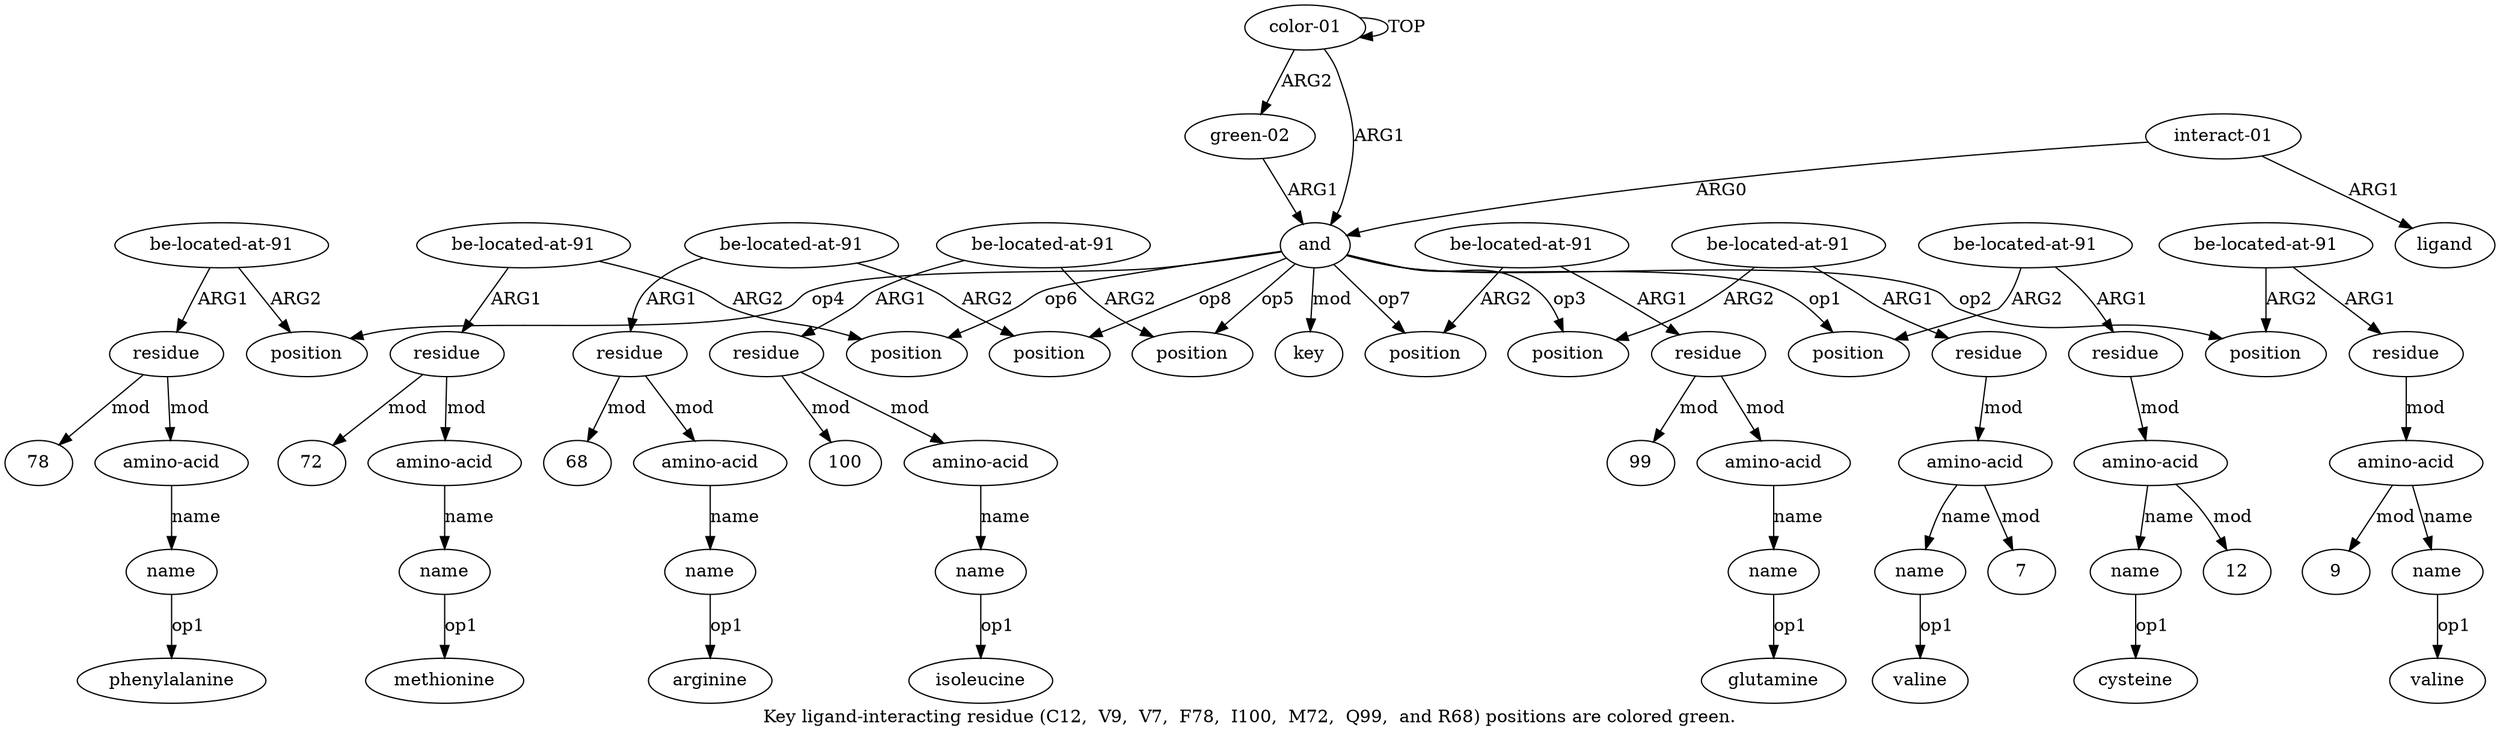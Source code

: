 digraph  {
	graph [label="Key ligand-interacting residue (C12,  V9,  V7,  F78,  I100,  M72,  Q99,  and R68) positions are colored green."];
	node [label="\N"];
	a20	 [color=black,
		gold_ind=20,
		gold_label="amino-acid",
		label="amino-acid",
		test_ind=20,
		test_label="amino-acid"];
	a21	 [color=black,
		gold_ind=21,
		gold_label=name,
		label=name,
		test_ind=21,
		test_label=name];
	a20 -> a21 [key=0,
	color=black,
	gold_label=name,
	label=name,
	test_label=name];
"a21 phenylalanine" [color=black,
	gold_ind=-1,
	gold_label=phenylalanine,
	label=phenylalanine,
	test_ind=-1,
	test_label=phenylalanine];
a21 -> "a21 phenylalanine" [key=0,
color=black,
gold_label=op1,
label=op1,
test_label=op1];
a22 [color=black,
gold_ind=22,
gold_label=position,
label=position,
test_ind=22,
test_label=position];
a23 [color=black,
gold_ind=23,
gold_label="be-located-at-91",
label="be-located-at-91",
test_ind=23,
test_label="be-located-at-91"];
a23 -> a22 [key=0,
color=black,
gold_label=ARG2,
label=ARG2,
test_label=ARG2];
a24 [color=black,
gold_ind=24,
gold_label=residue,
label=residue,
test_ind=24,
test_label=residue];
a23 -> a24 [key=0,
color=black,
gold_label=ARG1,
label=ARG1,
test_label=ARG1];
a25 [color=black,
gold_ind=25,
gold_label="amino-acid",
label="amino-acid",
test_ind=25,
test_label="amino-acid"];
a24 -> a25 [key=0,
color=black,
gold_label=mod,
label=mod,
test_label=mod];
"a24 100" [color=black,
gold_ind=-1,
gold_label=100,
label=100,
test_ind=-1,
test_label=100];
a24 -> "a24 100" [key=0,
color=black,
gold_label=mod,
label=mod,
test_label=mod];
a26 [color=black,
gold_ind=26,
gold_label=name,
label=name,
test_ind=26,
test_label=name];
a25 -> a26 [key=0,
color=black,
gold_label=name,
label=name,
test_label=name];
"a26 isoleucine" [color=black,
gold_ind=-1,
gold_label=isoleucine,
label=isoleucine,
test_ind=-1,
test_label=isoleucine];
a26 -> "a26 isoleucine" [key=0,
color=black,
gold_label=op1,
label=op1,
test_label=op1];
a27 [color=black,
gold_ind=27,
gold_label=position,
label=position,
test_ind=27,
test_label=position];
a28 [color=black,
gold_ind=28,
gold_label="be-located-at-91",
label="be-located-at-91",
test_ind=28,
test_label="be-located-at-91"];
a28 -> a27 [key=0,
color=black,
gold_label=ARG2,
label=ARG2,
test_label=ARG2];
a29 [color=black,
gold_ind=29,
gold_label=residue,
label=residue,
test_ind=29,
test_label=residue];
a28 -> a29 [key=0,
color=black,
gold_label=ARG1,
label=ARG1,
test_label=ARG1];
a30 [color=black,
gold_ind=30,
gold_label="amino-acid",
label="amino-acid",
test_ind=30,
test_label="amino-acid"];
a29 -> a30 [key=0,
color=black,
gold_label=mod,
label=mod,
test_label=mod];
"a29 72" [color=black,
gold_ind=-1,
gold_label=72,
label=72,
test_ind=-1,
test_label=72];
a29 -> "a29 72" [key=0,
color=black,
gold_label=mod,
label=mod,
test_label=mod];
a31 [color=black,
gold_ind=31,
gold_label=name,
label=name,
test_ind=31,
test_label=name];
"a31 methionine" [color=black,
gold_ind=-1,
gold_label=methionine,
label=methionine,
test_ind=-1,
test_label=methionine];
a31 -> "a31 methionine" [key=0,
color=black,
gold_label=op1,
label=op1,
test_label=op1];
a30 -> a31 [key=0,
color=black,
gold_label=name,
label=name,
test_label=name];
a37 [color=black,
gold_ind=37,
gold_label=position,
label=position,
test_ind=37,
test_label=position];
a36 [color=black,
gold_ind=36,
gold_label=name,
label=name,
test_ind=36,
test_label=name];
"a36 glutamine" [color=black,
gold_ind=-1,
gold_label=glutamine,
label=glutamine,
test_ind=-1,
test_label=glutamine];
a36 -> "a36 glutamine" [key=0,
color=black,
gold_label=op1,
label=op1,
test_label=op1];
a33 [color=black,
gold_ind=33,
gold_label="be-located-at-91",
label="be-located-at-91",
test_ind=33,
test_label="be-located-at-91"];
a34 [color=black,
gold_ind=34,
gold_label=residue,
label=residue,
test_ind=34,
test_label=residue];
a33 -> a34 [key=0,
color=black,
gold_label=ARG1,
label=ARG1,
test_label=ARG1];
a32 [color=black,
gold_ind=32,
gold_label=position,
label=position,
test_ind=32,
test_label=position];
a33 -> a32 [key=0,
color=black,
gold_label=ARG2,
label=ARG2,
test_label=ARG2];
a35 [color=black,
gold_ind=35,
gold_label="amino-acid",
label="amino-acid",
test_ind=35,
test_label="amino-acid"];
a35 -> a36 [key=0,
color=black,
gold_label=name,
label=name,
test_label=name];
a34 -> a35 [key=0,
color=black,
gold_label=mod,
label=mod,
test_label=mod];
"a34 99" [color=black,
gold_ind=-1,
gold_label=99,
label=99,
test_ind=-1,
test_label=99];
a34 -> "a34 99" [key=0,
color=black,
gold_label=mod,
label=mod,
test_label=mod];
"a5 12" [color=black,
gold_ind=-1,
gold_label=12,
label=12,
test_ind=-1,
test_label=12];
"a15 7" [color=black,
gold_ind=-1,
gold_label=7,
label=7,
test_ind=-1,
test_label=7];
"a16 valine" [color=black,
gold_ind=-1,
gold_label=valine,
label=valine,
test_ind=-1,
test_label=valine];
a15 [color=black,
gold_ind=15,
gold_label="amino-acid",
label="amino-acid",
test_ind=15,
test_label="amino-acid"];
a15 -> "a15 7" [key=0,
color=black,
gold_label=mod,
label=mod,
test_label=mod];
a16 [color=black,
gold_ind=16,
gold_label=name,
label=name,
test_ind=16,
test_label=name];
a15 -> a16 [key=0,
color=black,
gold_label=name,
label=name,
test_label=name];
a14 [color=black,
gold_ind=14,
gold_label=residue,
label=residue,
test_ind=14,
test_label=residue];
a14 -> a15 [key=0,
color=black,
gold_label=mod,
label=mod,
test_label=mod];
a17 [color=black,
gold_ind=17,
gold_label=position,
label=position,
test_ind=17,
test_label=position];
a16 -> "a16 valine" [key=0,
color=black,
gold_label=op1,
label=op1,
test_label=op1];
a11 [color=black,
gold_ind=11,
gold_label=name,
label=name,
test_ind=11,
test_label=name];
"a11 valine" [color=black,
gold_ind=-1,
gold_label=valine,
label=valine,
test_ind=-1,
test_label=valine];
a11 -> "a11 valine" [key=0,
color=black,
gold_label=op1,
label=op1,
test_label=op1];
a10 [color=black,
gold_ind=10,
gold_label="amino-acid",
label="amino-acid",
test_ind=10,
test_label="amino-acid"];
a10 -> a11 [key=0,
color=black,
gold_label=name,
label=name,
test_label=name];
"a10 9" [color=black,
gold_ind=-1,
gold_label=9,
label=9,
test_ind=-1,
test_label=9];
a10 -> "a10 9" [key=0,
color=black,
gold_label=mod,
label=mod,
test_label=mod];
a13 [color=black,
gold_ind=13,
gold_label="be-located-at-91",
label="be-located-at-91",
test_ind=13,
test_label="be-located-at-91"];
a13 -> a14 [key=0,
color=black,
gold_label=ARG1,
label=ARG1,
test_label=ARG1];
a12 [color=black,
gold_ind=12,
gold_label=position,
label=position,
test_ind=12,
test_label=position];
a13 -> a12 [key=0,
color=black,
gold_label=ARG2,
label=ARG2,
test_label=ARG2];
a39 [color=black,
gold_ind=39,
gold_label=residue,
label=residue,
test_ind=39,
test_label=residue];
a40 [color=black,
gold_ind=40,
gold_label="amino-acid",
label="amino-acid",
test_ind=40,
test_label="amino-acid"];
a39 -> a40 [key=0,
color=black,
gold_label=mod,
label=mod,
test_label=mod];
"a39 68" [color=black,
gold_ind=-1,
gold_label=68,
label=68,
test_ind=-1,
test_label=68];
a39 -> "a39 68" [key=0,
color=black,
gold_label=mod,
label=mod,
test_label=mod];
a38 [color=black,
gold_ind=38,
gold_label="be-located-at-91",
label="be-located-at-91",
test_ind=38,
test_label="be-located-at-91"];
a38 -> a37 [key=0,
color=black,
gold_label=ARG2,
label=ARG2,
test_label=ARG2];
a38 -> a39 [key=0,
color=black,
gold_label=ARG1,
label=ARG1,
test_label=ARG1];
a19 [color=black,
gold_ind=19,
gold_label=residue,
label=residue,
test_ind=19,
test_label=residue];
a19 -> a20 [key=0,
color=black,
gold_label=mod,
label=mod,
test_label=mod];
"a19 78" [color=black,
gold_ind=-1,
gold_label=78,
label=78,
test_ind=-1,
test_label=78];
a19 -> "a19 78" [key=0,
color=black,
gold_label=mod,
label=mod,
test_label=mod];
a18 [color=black,
gold_ind=18,
gold_label="be-located-at-91",
label="be-located-at-91",
test_ind=18,
test_label="be-located-at-91"];
a18 -> a17 [key=0,
color=black,
gold_label=ARG2,
label=ARG2,
test_label=ARG2];
a18 -> a19 [key=0,
color=black,
gold_label=ARG1,
label=ARG1,
test_label=ARG1];
a1 [color=black,
gold_ind=1,
gold_label=and,
label=and,
test_ind=1,
test_label=and];
a1 -> a22 [key=0,
color=black,
gold_label=op5,
label=op5,
test_label=op5];
a1 -> a27 [key=0,
color=black,
gold_label=op6,
label=op6,
test_label=op6];
a1 -> a37 [key=0,
color=black,
gold_label=op8,
label=op8,
test_label=op8];
a1 -> a32 [key=0,
color=black,
gold_label=op7,
label=op7,
test_label=op7];
a1 -> a17 [key=0,
color=black,
gold_label=op4,
label=op4,
test_label=op4];
a1 -> a12 [key=0,
color=black,
gold_label=op3,
label=op3,
test_label=op3];
a2 [color=black,
gold_ind=2,
gold_label=position,
label=position,
test_ind=2,
test_label=position];
a1 -> a2 [key=0,
color=black,
gold_label=op1,
label=op1,
test_label=op1];
a7 [color=black,
gold_ind=7,
gold_label=position,
label=position,
test_ind=7,
test_label=position];
a1 -> a7 [key=0,
color=black,
gold_label=op2,
label=op2,
test_label=op2];
a44 [color=black,
gold_ind=44,
gold_label=key,
label=key,
test_ind=44,
test_label=key];
a1 -> a44 [key=0,
color=black,
gold_label=mod,
label=mod,
test_label=mod];
a0 [color=black,
gold_ind=0,
gold_label="color-01",
label="color-01",
test_ind=0,
test_label="color-01"];
a0 -> a1 [key=0,
color=black,
gold_label=ARG1,
label=ARG1,
test_label=ARG1];
a0 -> a0 [key=0,
color=black,
gold_label=TOP,
label=TOP,
test_label=TOP];
a45 [color=black,
gold_ind=45,
gold_label="green-02",
label="green-02",
test_ind=45,
test_label="green-02"];
a0 -> a45 [key=0,
color=black,
gold_label=ARG2,
label=ARG2,
test_label=ARG2];
a3 [color=black,
gold_ind=3,
gold_label="be-located-at-91",
label="be-located-at-91",
test_ind=3,
test_label="be-located-at-91"];
a3 -> a2 [key=0,
color=black,
gold_label=ARG2,
label=ARG2,
test_label=ARG2];
a4 [color=black,
gold_ind=4,
gold_label=residue,
label=residue,
test_ind=4,
test_label=residue];
a3 -> a4 [key=0,
color=black,
gold_label=ARG1,
label=ARG1,
test_label=ARG1];
a5 [color=black,
gold_ind=5,
gold_label="amino-acid",
label="amino-acid",
test_ind=5,
test_label="amino-acid"];
a5 -> "a5 12" [key=0,
color=black,
gold_label=mod,
label=mod,
test_label=mod];
a6 [color=black,
gold_ind=6,
gold_label=name,
label=name,
test_ind=6,
test_label=name];
a5 -> a6 [key=0,
color=black,
gold_label=name,
label=name,
test_label=name];
a4 -> a5 [key=0,
color=black,
gold_label=mod,
label=mod,
test_label=mod];
"a6 cysteine" [color=black,
gold_ind=-1,
gold_label=cysteine,
label=cysteine,
test_ind=-1,
test_label=cysteine];
a6 -> "a6 cysteine" [key=0,
color=black,
gold_label=op1,
label=op1,
test_label=op1];
a9 [color=black,
gold_ind=9,
gold_label=residue,
label=residue,
test_ind=9,
test_label=residue];
a9 -> a10 [key=0,
color=black,
gold_label=mod,
label=mod,
test_label=mod];
a8 [color=black,
gold_ind=8,
gold_label="be-located-at-91",
label="be-located-at-91",
test_ind=8,
test_label="be-located-at-91"];
a8 -> a7 [key=0,
color=black,
gold_label=ARG2,
label=ARG2,
test_label=ARG2];
a8 -> a9 [key=0,
color=black,
gold_label=ARG1,
label=ARG1,
test_label=ARG1];
"a41 arginine" [color=black,
gold_ind=-1,
gold_label=arginine,
label=arginine,
test_ind=-1,
test_label=arginine];
a45 -> a1 [key=0,
color=black,
gold_label=ARG1,
label=ARG1,
test_label=ARG1];
a42 [color=black,
gold_ind=42,
gold_label="interact-01",
label="interact-01",
test_ind=42,
test_label="interact-01"];
a42 -> a1 [key=0,
color=black,
gold_label=ARG0,
label=ARG0,
test_label=ARG0];
a43 [color=black,
gold_ind=43,
gold_label=ligand,
label=ligand,
test_ind=43,
test_label=ligand];
a42 -> a43 [key=0,
color=black,
gold_label=ARG1,
label=ARG1,
test_label=ARG1];
a41 [color=black,
gold_ind=41,
gold_label=name,
label=name,
test_ind=41,
test_label=name];
a40 -> a41 [key=0,
color=black,
gold_label=name,
label=name,
test_label=name];
a41 -> "a41 arginine" [key=0,
color=black,
gold_label=op1,
label=op1,
test_label=op1];
}
